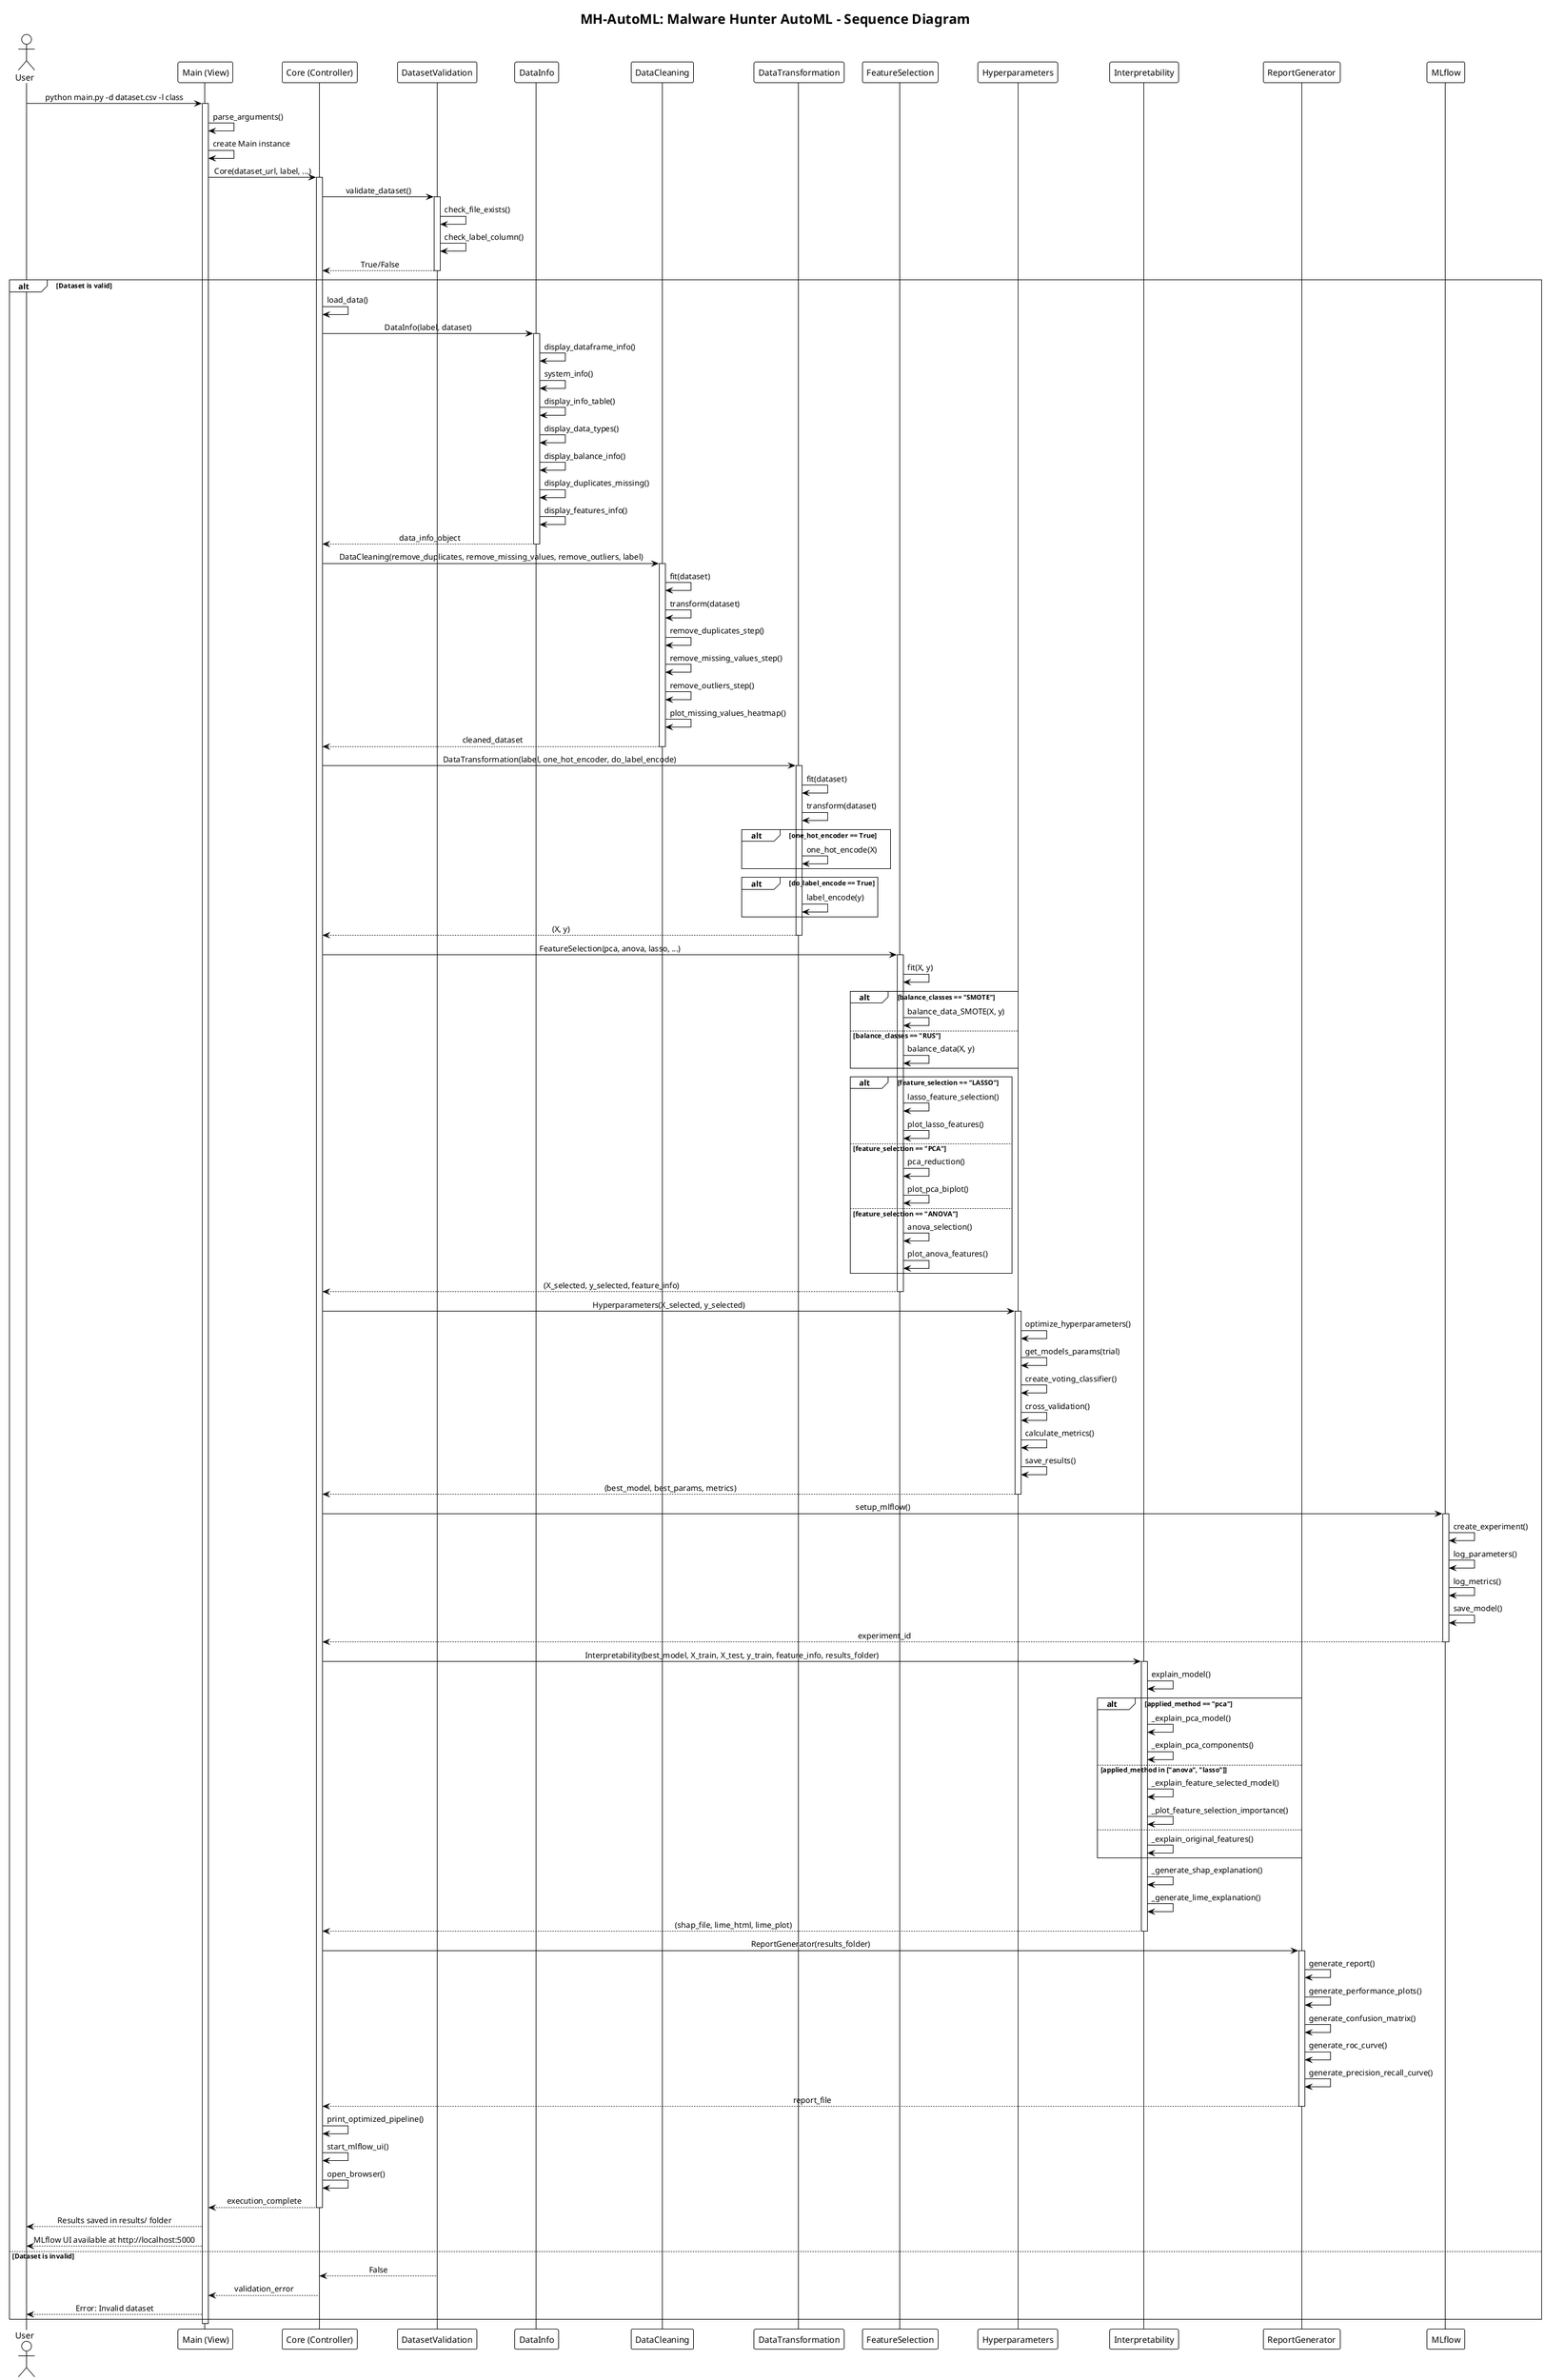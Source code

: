@startuml MH-AutoML Sequence Diagram

!theme plain
skinparam sequenceMessageAlign center
skinparam responseMessageBelowArrow true

title MH-AutoML: Malware Hunter AutoML - Sequence Diagram

actor User
participant "Main (View)" as Main
participant "Core (Controller)" as Core
participant "DatasetValidation" as Validation
participant "DataInfo" as DataInfo
participant "DataCleaning" as Cleaning
participant "DataTransformation" as Transformation
participant "FeatureSelection" as FeatureSelection
participant "Hyperparameters" as Hyperparameters
participant "Interpretability" as Interpretability
participant "ReportGenerator" as ReportGenerator
participant "MLflow" as MLflow

User -> Main: python main.py -d dataset.csv -l class
activate Main

Main -> Main: parse_arguments()
Main -> Main: create Main instance
Main -> Core: Core(dataset_url, label, ...)
activate Core

Core -> Validation: validate_dataset()
activate Validation
Validation -> Validation: check_file_exists()
Validation -> Validation: check_label_column()
Validation --> Core: True/False
deactivate Validation

alt Dataset is valid
    Core -> Core: load_data()
    Core -> DataInfo: DataInfo(label, dataset)
    activate DataInfo
    
    DataInfo -> DataInfo: display_dataframe_info()
    DataInfo -> DataInfo: system_info()
    DataInfo -> DataInfo: display_info_table()
    DataInfo -> DataInfo: display_data_types()
    DataInfo -> DataInfo: display_balance_info()
    DataInfo -> DataInfo: display_duplicates_missing()
    DataInfo -> DataInfo: display_features_info()
    DataInfo --> Core: data_info_object
    deactivate DataInfo
    
    Core -> Cleaning: DataCleaning(remove_duplicates, remove_missing_values, remove_outliers, label)
    activate Cleaning
    
    Cleaning -> Cleaning: fit(dataset)
    Cleaning -> Cleaning: transform(dataset)
    Cleaning -> Cleaning: remove_duplicates_step()
    Cleaning -> Cleaning: remove_missing_values_step()
    Cleaning -> Cleaning: remove_outliers_step()
    Cleaning -> Cleaning: plot_missing_values_heatmap()
    Cleaning --> Core: cleaned_dataset
    deactivate Cleaning
    
    Core -> Transformation: DataTransformation(label, one_hot_encoder, do_label_encode)
    activate Transformation
    
    Transformation -> Transformation: fit(dataset)
    Transformation -> Transformation: transform(dataset)
    alt one_hot_encoder == True
        Transformation -> Transformation: one_hot_encode(X)
    end
    alt do_label_encode == True
        Transformation -> Transformation: label_encode(y)
    end
    Transformation --> Core: (X, y)
    deactivate Transformation
    
    Core -> FeatureSelection: FeatureSelection(pca, anova, lasso, ...)
    activate FeatureSelection
    
    FeatureSelection -> FeatureSelection: fit(X, y)
    alt balance_classes == "SMOTE"
        FeatureSelection -> FeatureSelection: balance_data_SMOTE(X, y)
    else balance_classes == "RUS"
        FeatureSelection -> FeatureSelection: balance_data(X, y)
    end
    
    alt feature_selection == "LASSO"
        FeatureSelection -> FeatureSelection: lasso_feature_selection()
        FeatureSelection -> FeatureSelection: plot_lasso_features()
    else feature_selection == "PCA"
        FeatureSelection -> FeatureSelection: pca_reduction()
        FeatureSelection -> FeatureSelection: plot_pca_biplot()
    else feature_selection == "ANOVA"
        FeatureSelection -> FeatureSelection: anova_selection()
        FeatureSelection -> FeatureSelection: plot_anova_features()
    end
    
    FeatureSelection --> Core: (X_selected, y_selected, feature_info)
    deactivate FeatureSelection
    
    Core -> Hyperparameters: Hyperparameters(X_selected, y_selected)
    activate Hyperparameters
    
    Hyperparameters -> Hyperparameters: optimize_hyperparameters()
    Hyperparameters -> Hyperparameters: get_models_params(trial)
    Hyperparameters -> Hyperparameters: create_voting_classifier()
    Hyperparameters -> Hyperparameters: cross_validation()
    Hyperparameters -> Hyperparameters: calculate_metrics()
    Hyperparameters -> Hyperparameters: save_results()
    Hyperparameters --> Core: (best_model, best_params, metrics)
    deactivate Hyperparameters
    
    Core -> MLflow: setup_mlflow()
    activate MLflow
    MLflow -> MLflow: create_experiment()
    MLflow -> MLflow: log_parameters()
    MLflow -> MLflow: log_metrics()
    MLflow -> MLflow: save_model()
    MLflow --> Core: experiment_id
    deactivate MLflow
    
    Core -> Interpretability: Interpretability(best_model, X_train, X_test, y_train, feature_info, results_folder)
    activate Interpretability
    
    Interpretability -> Interpretability: explain_model()
    alt applied_method == "pca"
        Interpretability -> Interpretability: _explain_pca_model()
        Interpretability -> Interpretability: _explain_pca_components()
    else applied_method in ["anova", "lasso"]
        Interpretability -> Interpretability: _explain_feature_selected_model()
        Interpretability -> Interpretability: _plot_feature_selection_importance()
    else
        Interpretability -> Interpretability: _explain_original_features()
    end
    
    Interpretability -> Interpretability: _generate_shap_explanation()
    Interpretability -> Interpretability: _generate_lime_explanation()
    Interpretability --> Core: (shap_file, lime_html, lime_plot)
    deactivate Interpretability
    
    Core -> ReportGenerator: ReportGenerator(results_folder)
    activate ReportGenerator
    
    ReportGenerator -> ReportGenerator: generate_report()
    ReportGenerator -> ReportGenerator: generate_performance_plots()
    ReportGenerator -> ReportGenerator: generate_confusion_matrix()
    ReportGenerator -> ReportGenerator: generate_roc_curve()
    ReportGenerator -> ReportGenerator: generate_precision_recall_curve()
    ReportGenerator --> Core: report_file
    deactivate ReportGenerator
    
    Core -> Core: print_optimized_pipeline()
    Core -> Core: start_mlflow_ui()
    Core -> Core: open_browser()
    
    Core --> Main: execution_complete
    deactivate Core
    
    Main --> User: Results saved in results/ folder
    Main --> User: MLflow UI available at http://localhost:5000
    
else Dataset is invalid
    Validation --> Core: False
    Core --> Main: validation_error
    Main --> User: Error: Invalid dataset
end

deactivate Main

@enduml 